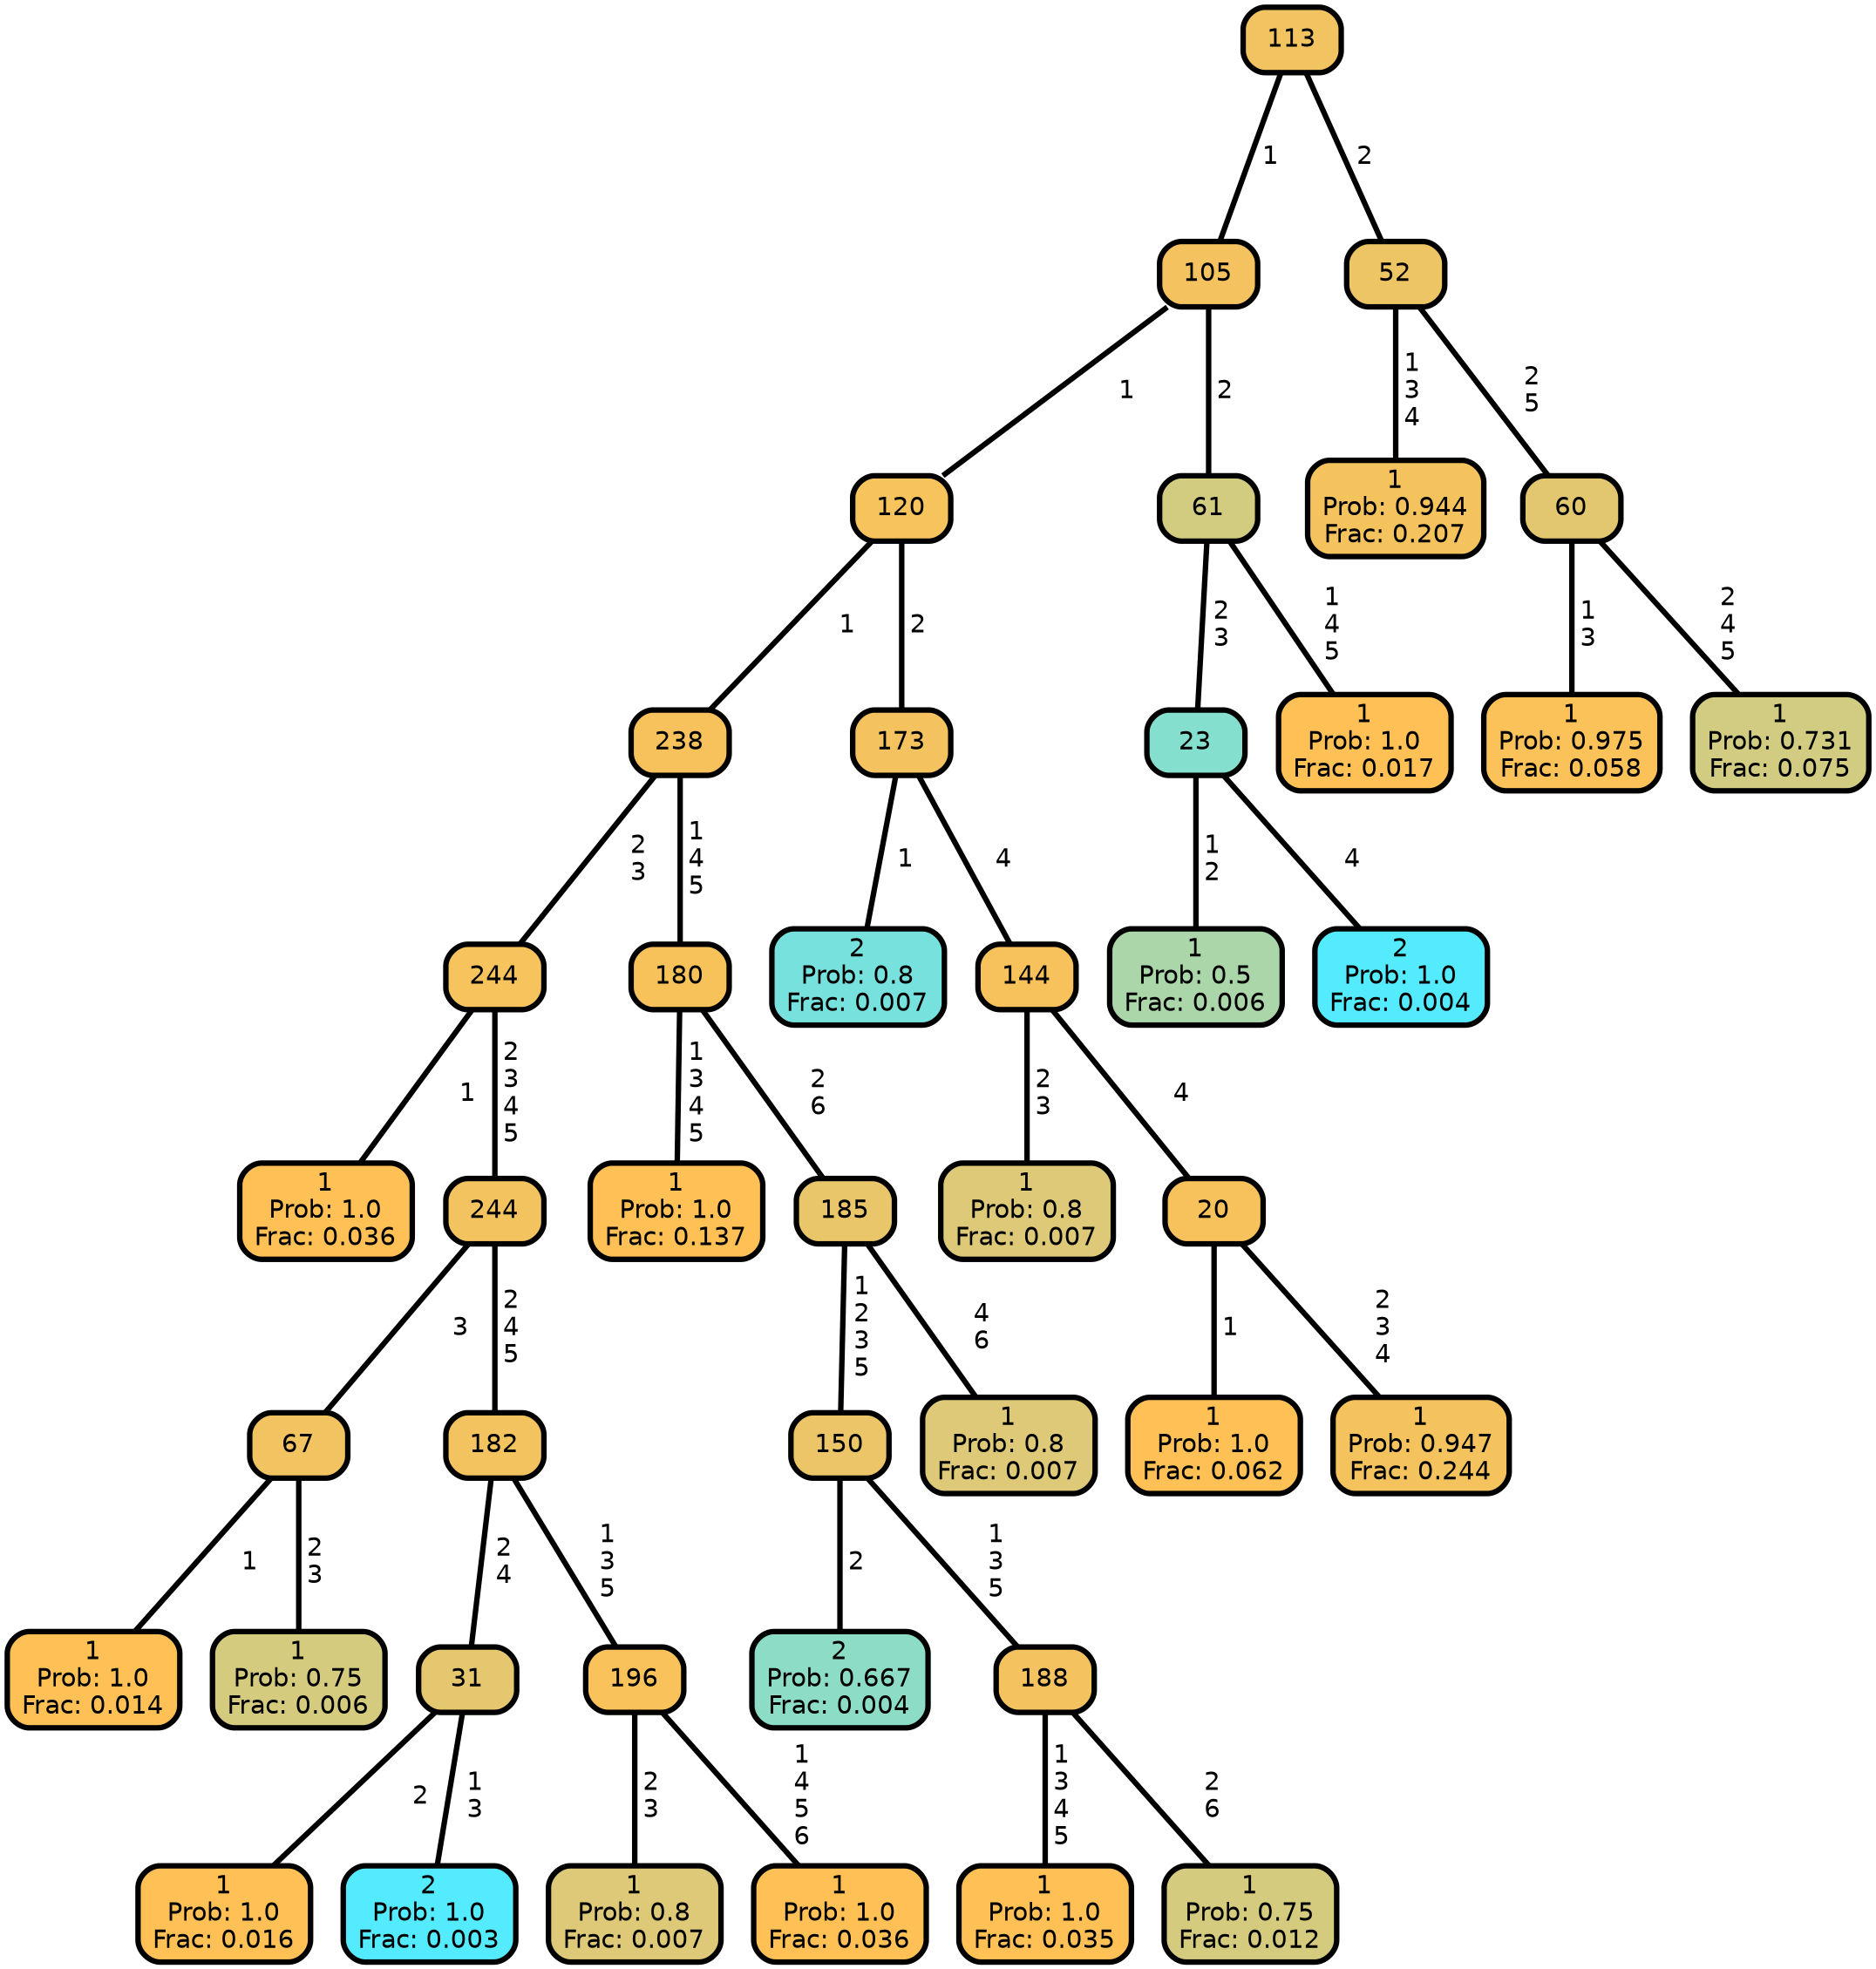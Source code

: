 graph Tree {
node [shape=box, style="filled, rounded",color="black",penwidth="3",fontcolor="black",                 fontname=helvetica] ;
graph [ranksep="0 equally", splines=straight,                 bgcolor=transparent, dpi=200] ;
edge [fontname=helvetica, color=black] ;
0 [label="1
Prob: 1.0
Frac: 0.036", fillcolor="#ffc155"] ;
1 [label="244", fillcolor="#f6c35d"] ;
2 [label="1
Prob: 1.0
Frac: 0.014", fillcolor="#ffc155"] ;
3 [label="67", fillcolor="#f2c461"] ;
4 [label="1
Prob: 0.75
Frac: 0.006", fillcolor="#d4cb7f"] ;
5 [label="244", fillcolor="#f3c360"] ;
6 [label="1
Prob: 1.0
Frac: 0.016", fillcolor="#ffc155"] ;
7 [label="31", fillcolor="#e4c76f"] ;
8 [label="2
Prob: 1.0
Frac: 0.003", fillcolor="#55ebff"] ;
9 [label="182", fillcolor="#f3c360"] ;
10 [label="1
Prob: 0.8
Frac: 0.007", fillcolor="#ddc977"] ;
11 [label="196", fillcolor="#f9c25a"] ;
12 [label="1
Prob: 1.0
Frac: 0.036", fillcolor="#ffc155"] ;
13 [label="238", fillcolor="#f7c25c"] ;
14 [label="1
Prob: 1.0
Frac: 0.137", fillcolor="#ffc155"] ;
15 [label="180", fillcolor="#f8c25b"] ;
16 [label="2
Prob: 0.667
Frac: 0.004", fillcolor="#8dddc6"] ;
17 [label="150", fillcolor="#ebc568"] ;
18 [label="1
Prob: 1.0
Frac: 0.035", fillcolor="#ffc155"] ;
19 [label="188", fillcolor="#f4c35f"] ;
20 [label="1
Prob: 0.75
Frac: 0.012", fillcolor="#d4cb7f"] ;
21 [label="185", fillcolor="#e9c66a"] ;
22 [label="1
Prob: 0.8
Frac: 0.007", fillcolor="#ddc977"] ;
23 [label="120", fillcolor="#f6c35d"] ;
24 [label="2
Prob: 0.8
Frac: 0.007", fillcolor="#77e2dd"] ;
25 [label="173", fillcolor="#f4c35f"] ;
26 [label="1
Prob: 0.8
Frac: 0.007", fillcolor="#ddc977"] ;
27 [label="144", fillcolor="#f7c25c"] ;
28 [label="1
Prob: 1.0
Frac: 0.062", fillcolor="#ffc155"] ;
29 [label="20", fillcolor="#f7c25c"] ;
30 [label="1
Prob: 0.947
Frac: 0.244", fillcolor="#f5c35e"] ;
31 [label="105", fillcolor="#f4c35f"] ;
32 [label="1
Prob: 0.5
Frac: 0.006", fillcolor="#aad6aa"] ;
33 [label="23", fillcolor="#85dfce"] ;
34 [label="2
Prob: 1.0
Frac: 0.004", fillcolor="#55ebff"] ;
35 [label="61", fillcolor="#d2cc81"] ;
36 [label="1
Prob: 1.0
Frac: 0.017", fillcolor="#ffc155"] ;
37 [label="113", fillcolor="#f2c461"] ;
38 [label="1
Prob: 0.944
Frac: 0.207", fillcolor="#f5c35e"] ;
39 [label="52", fillcolor="#eec565"] ;
40 [label="1
Prob: 0.975
Frac: 0.058", fillcolor="#fac259"] ;
41 [label="60", fillcolor="#e3c770"] ;
42 [label="1
Prob: 0.731
Frac: 0.075", fillcolor="#d1cc82"] ;
1 -- 0 [label=" 1",penwidth=3] ;
1 -- 5 [label=" 2\n 3\n 4\n 5",penwidth=3] ;
3 -- 2 [label=" 1",penwidth=3] ;
3 -- 4 [label=" 2\n 3",penwidth=3] ;
5 -- 3 [label=" 3",penwidth=3] ;
5 -- 9 [label=" 2\n 4\n 5",penwidth=3] ;
7 -- 6 [label=" 2",penwidth=3] ;
7 -- 8 [label=" 1\n 3",penwidth=3] ;
9 -- 7 [label=" 2\n 4",penwidth=3] ;
9 -- 11 [label=" 1\n 3\n 5",penwidth=3] ;
11 -- 10 [label=" 2\n 3",penwidth=3] ;
11 -- 12 [label=" 1\n 4\n 5\n 6",penwidth=3] ;
13 -- 1 [label=" 2\n 3",penwidth=3] ;
13 -- 15 [label=" 1\n 4\n 5",penwidth=3] ;
15 -- 14 [label=" 1\n 3\n 4\n 5",penwidth=3] ;
15 -- 21 [label=" 2\n 6",penwidth=3] ;
17 -- 16 [label=" 2",penwidth=3] ;
17 -- 19 [label=" 1\n 3\n 5",penwidth=3] ;
19 -- 18 [label=" 1\n 3\n 4\n 5",penwidth=3] ;
19 -- 20 [label=" 2\n 6",penwidth=3] ;
21 -- 17 [label=" 1\n 2\n 3\n 5",penwidth=3] ;
21 -- 22 [label=" 4\n 6",penwidth=3] ;
23 -- 13 [label=" 1",penwidth=3] ;
23 -- 25 [label=" 2",penwidth=3] ;
25 -- 24 [label=" 1",penwidth=3] ;
25 -- 27 [label=" 4",penwidth=3] ;
27 -- 26 [label=" 2\n 3",penwidth=3] ;
27 -- 29 [label=" 4",penwidth=3] ;
29 -- 28 [label=" 1",penwidth=3] ;
29 -- 30 [label=" 2\n 3\n 4",penwidth=3] ;
31 -- 23 [label=" 1",penwidth=3] ;
31 -- 35 [label=" 2",penwidth=3] ;
33 -- 32 [label=" 1\n 2",penwidth=3] ;
33 -- 34 [label=" 4",penwidth=3] ;
35 -- 33 [label=" 2\n 3",penwidth=3] ;
35 -- 36 [label=" 1\n 4\n 5",penwidth=3] ;
37 -- 31 [label=" 1",penwidth=3] ;
37 -- 39 [label=" 2",penwidth=3] ;
39 -- 38 [label=" 1\n 3\n 4",penwidth=3] ;
39 -- 41 [label=" 2\n 5",penwidth=3] ;
41 -- 40 [label=" 1\n 3",penwidth=3] ;
41 -- 42 [label=" 2\n 4\n 5",penwidth=3] ;
{rank = same;}}